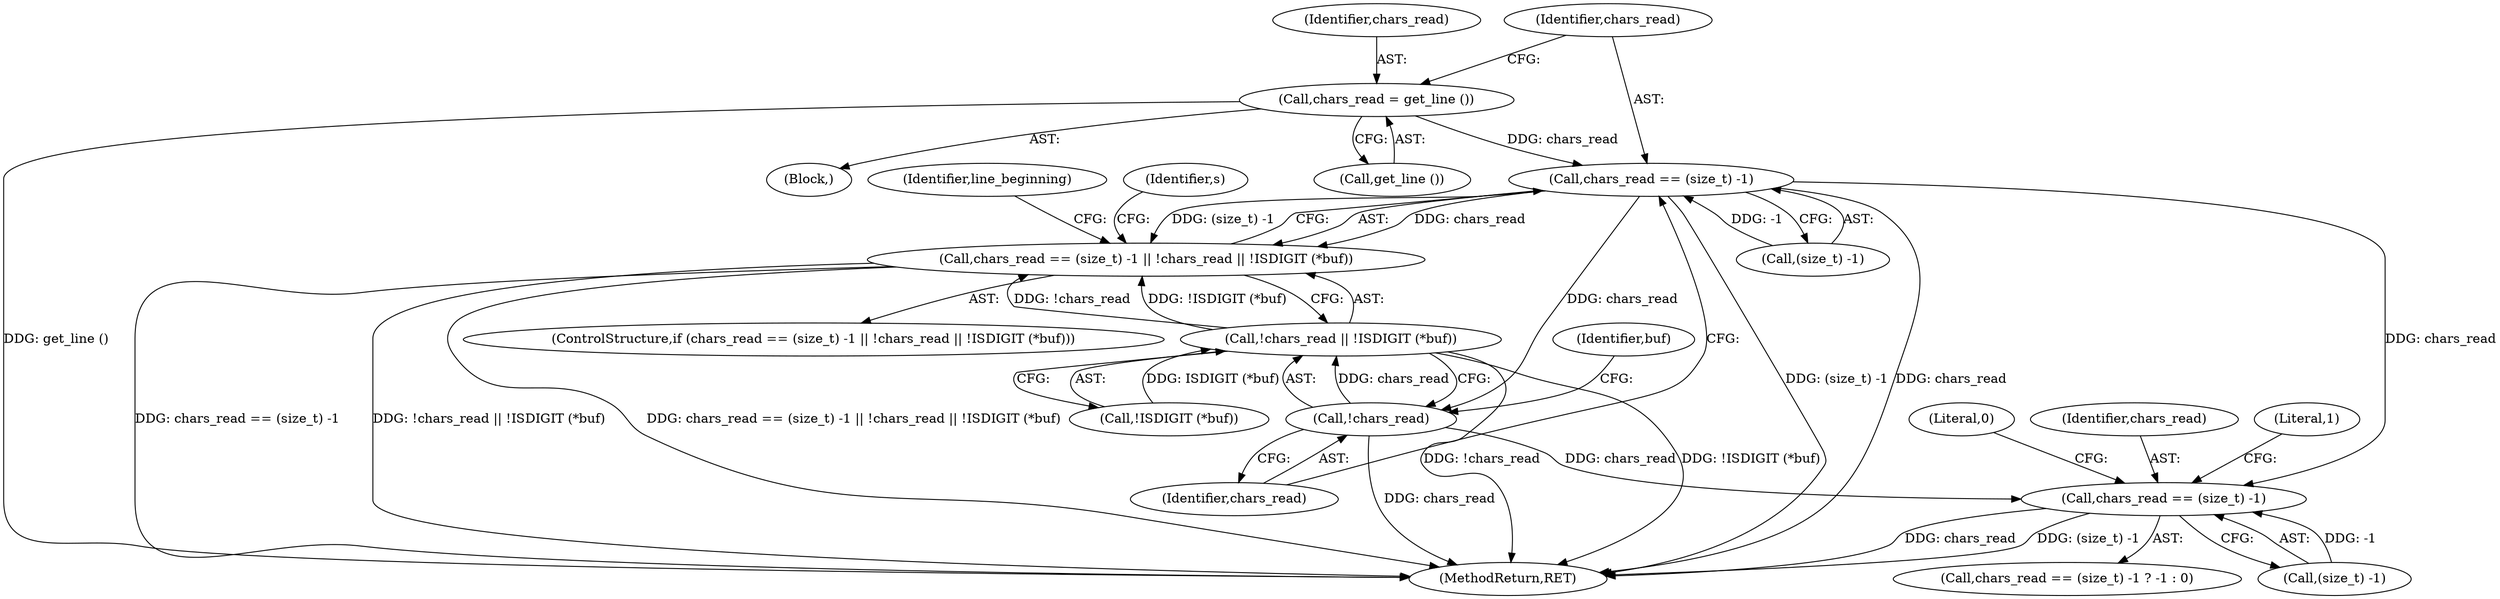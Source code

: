 digraph "0_savannah_0c08d7a902c6fdd49b704623a12d8d672ef18944@API" {
"1002174" [label="(Call,chars_read = get_line ())"];
"1002179" [label="(Call,chars_read == (size_t) -1)"];
"1002178" [label="(Call,chars_read == (size_t) -1 || !chars_read || !ISDIGIT (*buf))"];
"1002186" [label="(Call,!chars_read)"];
"1002185" [label="(Call,!chars_read || !ISDIGIT (*buf))"];
"1002198" [label="(Call,chars_read == (size_t) -1)"];
"1002772" [label="(MethodReturn,RET)"];
"1002187" [label="(Identifier,chars_read)"];
"1002198" [label="(Call,chars_read == (size_t) -1)"];
"1002186" [label="(Call,!chars_read)"];
"1002194" [label="(Identifier,line_beginning)"];
"1002177" [label="(ControlStructure,if (chars_read == (size_t) -1 || !chars_read || !ISDIGIT (*buf)))"];
"1002206" [label="(Literal,0)"];
"1002180" [label="(Identifier,chars_read)"];
"1002179" [label="(Call,chars_read == (size_t) -1)"];
"1002199" [label="(Identifier,chars_read)"];
"1002178" [label="(Call,chars_read == (size_t) -1 || !chars_read || !ISDIGIT (*buf))"];
"1002185" [label="(Call,!chars_read || !ISDIGIT (*buf))"];
"1002159" [label="(Block,)"];
"1002191" [label="(Identifier,buf)"];
"1002208" [label="(Identifier,s)"];
"1002188" [label="(Call,!ISDIGIT (*buf))"];
"1002181" [label="(Call,(size_t) -1)"];
"1002176" [label="(Call,get_line ())"];
"1002197" [label="(Call,chars_read == (size_t) -1 ? -1 : 0)"];
"1002205" [label="(Literal,1)"];
"1002174" [label="(Call,chars_read = get_line ())"];
"1002200" [label="(Call,(size_t) -1)"];
"1002175" [label="(Identifier,chars_read)"];
"1002174" -> "1002159"  [label="AST: "];
"1002174" -> "1002176"  [label="CFG: "];
"1002175" -> "1002174"  [label="AST: "];
"1002176" -> "1002174"  [label="AST: "];
"1002180" -> "1002174"  [label="CFG: "];
"1002174" -> "1002772"  [label="DDG: get_line ()"];
"1002174" -> "1002179"  [label="DDG: chars_read"];
"1002179" -> "1002178"  [label="AST: "];
"1002179" -> "1002181"  [label="CFG: "];
"1002180" -> "1002179"  [label="AST: "];
"1002181" -> "1002179"  [label="AST: "];
"1002187" -> "1002179"  [label="CFG: "];
"1002178" -> "1002179"  [label="CFG: "];
"1002179" -> "1002772"  [label="DDG: (size_t) -1"];
"1002179" -> "1002772"  [label="DDG: chars_read"];
"1002179" -> "1002178"  [label="DDG: chars_read"];
"1002179" -> "1002178"  [label="DDG: (size_t) -1"];
"1002181" -> "1002179"  [label="DDG: -1"];
"1002179" -> "1002186"  [label="DDG: chars_read"];
"1002179" -> "1002198"  [label="DDG: chars_read"];
"1002178" -> "1002177"  [label="AST: "];
"1002178" -> "1002185"  [label="CFG: "];
"1002185" -> "1002178"  [label="AST: "];
"1002194" -> "1002178"  [label="CFG: "];
"1002208" -> "1002178"  [label="CFG: "];
"1002178" -> "1002772"  [label="DDG: chars_read == (size_t) -1 || !chars_read || !ISDIGIT (*buf)"];
"1002178" -> "1002772"  [label="DDG: chars_read == (size_t) -1"];
"1002178" -> "1002772"  [label="DDG: !chars_read || !ISDIGIT (*buf)"];
"1002185" -> "1002178"  [label="DDG: !chars_read"];
"1002185" -> "1002178"  [label="DDG: !ISDIGIT (*buf)"];
"1002186" -> "1002185"  [label="AST: "];
"1002186" -> "1002187"  [label="CFG: "];
"1002187" -> "1002186"  [label="AST: "];
"1002191" -> "1002186"  [label="CFG: "];
"1002185" -> "1002186"  [label="CFG: "];
"1002186" -> "1002772"  [label="DDG: chars_read"];
"1002186" -> "1002185"  [label="DDG: chars_read"];
"1002186" -> "1002198"  [label="DDG: chars_read"];
"1002185" -> "1002188"  [label="CFG: "];
"1002188" -> "1002185"  [label="AST: "];
"1002185" -> "1002772"  [label="DDG: !chars_read"];
"1002185" -> "1002772"  [label="DDG: !ISDIGIT (*buf)"];
"1002188" -> "1002185"  [label="DDG: ISDIGIT (*buf)"];
"1002198" -> "1002197"  [label="AST: "];
"1002198" -> "1002200"  [label="CFG: "];
"1002199" -> "1002198"  [label="AST: "];
"1002200" -> "1002198"  [label="AST: "];
"1002205" -> "1002198"  [label="CFG: "];
"1002206" -> "1002198"  [label="CFG: "];
"1002198" -> "1002772"  [label="DDG: (size_t) -1"];
"1002198" -> "1002772"  [label="DDG: chars_read"];
"1002200" -> "1002198"  [label="DDG: -1"];
}
